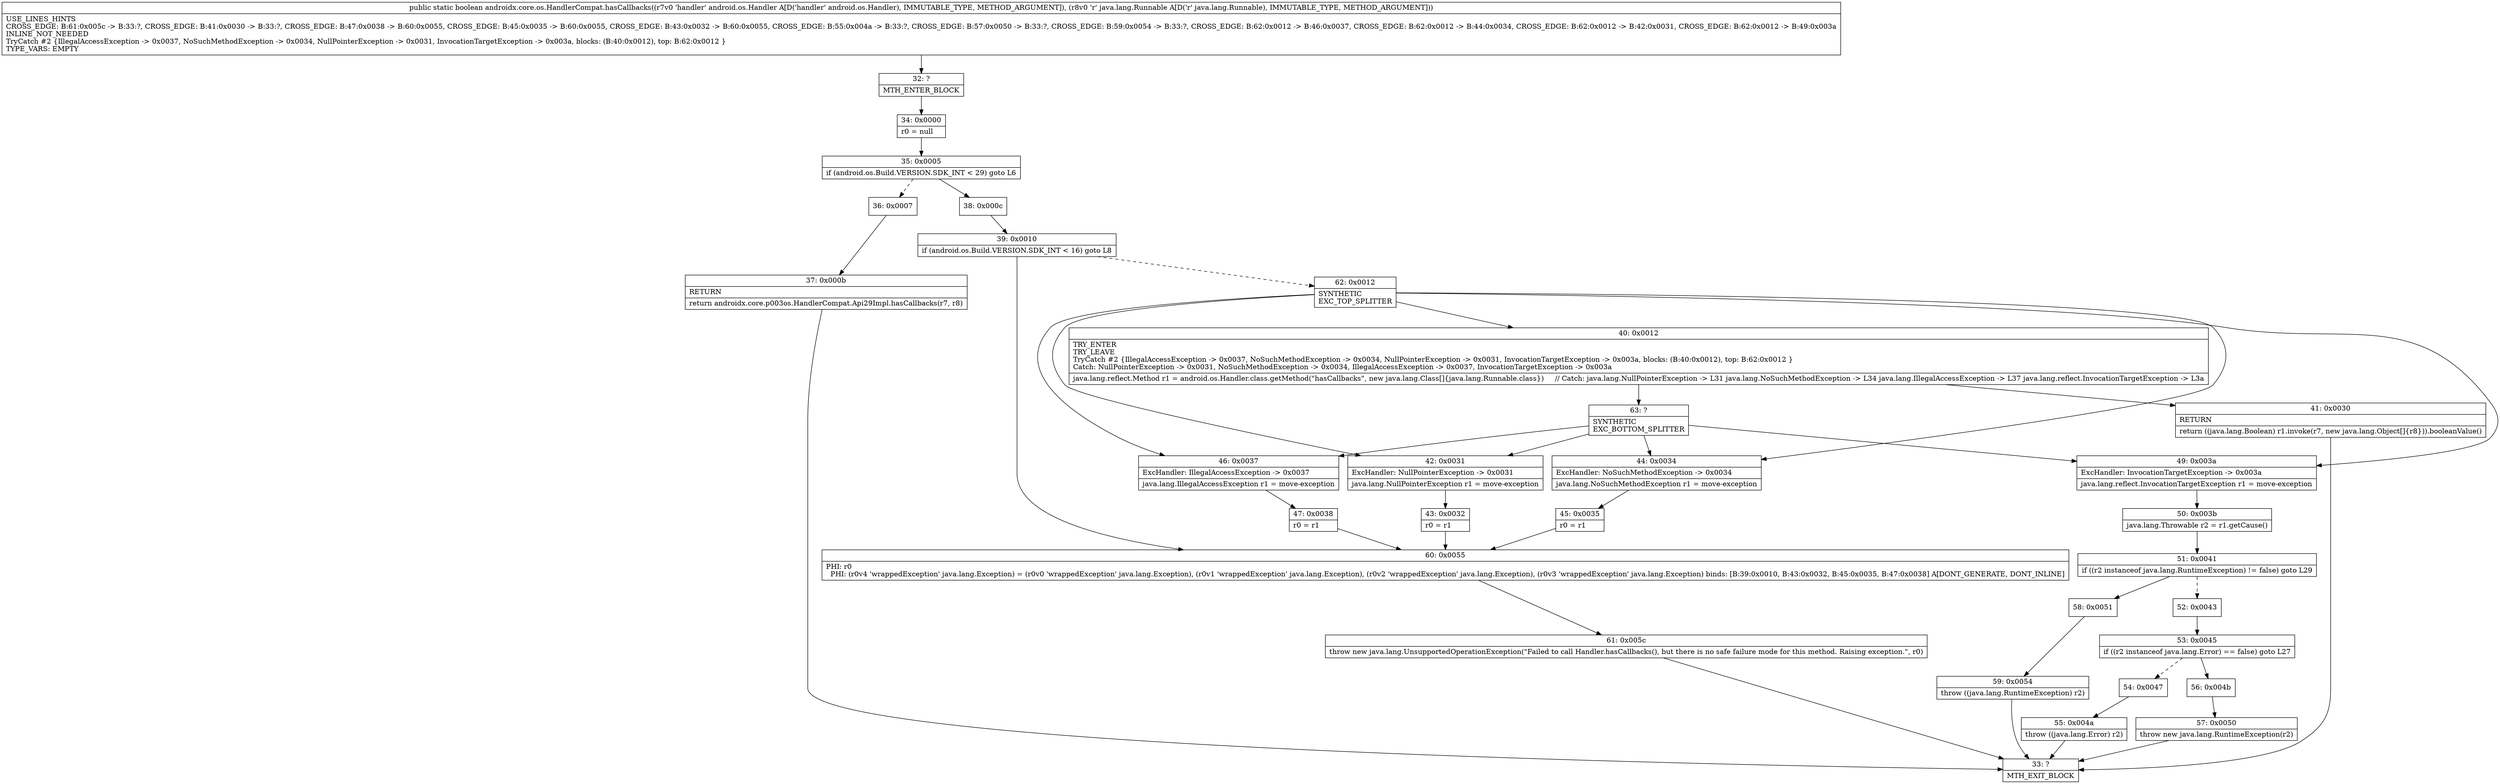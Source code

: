 digraph "CFG forandroidx.core.os.HandlerCompat.hasCallbacks(Landroid\/os\/Handler;Ljava\/lang\/Runnable;)Z" {
Node_32 [shape=record,label="{32\:\ ?|MTH_ENTER_BLOCK\l}"];
Node_34 [shape=record,label="{34\:\ 0x0000|r0 = null\l}"];
Node_35 [shape=record,label="{35\:\ 0x0005|if (android.os.Build.VERSION.SDK_INT \< 29) goto L6\l}"];
Node_36 [shape=record,label="{36\:\ 0x0007}"];
Node_37 [shape=record,label="{37\:\ 0x000b|RETURN\l|return androidx.core.p003os.HandlerCompat.Api29Impl.hasCallbacks(r7, r8)\l}"];
Node_33 [shape=record,label="{33\:\ ?|MTH_EXIT_BLOCK\l}"];
Node_38 [shape=record,label="{38\:\ 0x000c}"];
Node_39 [shape=record,label="{39\:\ 0x0010|if (android.os.Build.VERSION.SDK_INT \< 16) goto L8\l}"];
Node_60 [shape=record,label="{60\:\ 0x0055|PHI: r0 \l  PHI: (r0v4 'wrappedException' java.lang.Exception) = (r0v0 'wrappedException' java.lang.Exception), (r0v1 'wrappedException' java.lang.Exception), (r0v2 'wrappedException' java.lang.Exception), (r0v3 'wrappedException' java.lang.Exception) binds: [B:39:0x0010, B:43:0x0032, B:45:0x0035, B:47:0x0038] A[DONT_GENERATE, DONT_INLINE]\l}"];
Node_61 [shape=record,label="{61\:\ 0x005c|throw new java.lang.UnsupportedOperationException(\"Failed to call Handler.hasCallbacks(), but there is no safe failure mode for this method. Raising exception.\", r0)\l}"];
Node_62 [shape=record,label="{62\:\ 0x0012|SYNTHETIC\lEXC_TOP_SPLITTER\l}"];
Node_40 [shape=record,label="{40\:\ 0x0012|TRY_ENTER\lTRY_LEAVE\lTryCatch #2 \{IllegalAccessException \-\> 0x0037, NoSuchMethodException \-\> 0x0034, NullPointerException \-\> 0x0031, InvocationTargetException \-\> 0x003a, blocks: (B:40:0x0012), top: B:62:0x0012 \}\lCatch: NullPointerException \-\> 0x0031, NoSuchMethodException \-\> 0x0034, IllegalAccessException \-\> 0x0037, InvocationTargetException \-\> 0x003a\l|java.lang.reflect.Method r1 = android.os.Handler.class.getMethod(\"hasCallbacks\", new java.lang.Class[]\{java.lang.Runnable.class\})     \/\/ Catch: java.lang.NullPointerException \-\> L31 java.lang.NoSuchMethodException \-\> L34 java.lang.IllegalAccessException \-\> L37 java.lang.reflect.InvocationTargetException \-\> L3a\l}"];
Node_41 [shape=record,label="{41\:\ 0x0030|RETURN\l|return ((java.lang.Boolean) r1.invoke(r7, new java.lang.Object[]\{r8\})).booleanValue()\l}"];
Node_63 [shape=record,label="{63\:\ ?|SYNTHETIC\lEXC_BOTTOM_SPLITTER\l}"];
Node_46 [shape=record,label="{46\:\ 0x0037|ExcHandler: IllegalAccessException \-\> 0x0037\l|java.lang.IllegalAccessException r1 = move\-exception\l}"];
Node_47 [shape=record,label="{47\:\ 0x0038|r0 = r1\l}"];
Node_44 [shape=record,label="{44\:\ 0x0034|ExcHandler: NoSuchMethodException \-\> 0x0034\l|java.lang.NoSuchMethodException r1 = move\-exception\l}"];
Node_45 [shape=record,label="{45\:\ 0x0035|r0 = r1\l}"];
Node_42 [shape=record,label="{42\:\ 0x0031|ExcHandler: NullPointerException \-\> 0x0031\l|java.lang.NullPointerException r1 = move\-exception\l}"];
Node_43 [shape=record,label="{43\:\ 0x0032|r0 = r1\l}"];
Node_49 [shape=record,label="{49\:\ 0x003a|ExcHandler: InvocationTargetException \-\> 0x003a\l|java.lang.reflect.InvocationTargetException r1 = move\-exception\l}"];
Node_50 [shape=record,label="{50\:\ 0x003b|java.lang.Throwable r2 = r1.getCause()\l}"];
Node_51 [shape=record,label="{51\:\ 0x0041|if ((r2 instanceof java.lang.RuntimeException) != false) goto L29\l}"];
Node_52 [shape=record,label="{52\:\ 0x0043}"];
Node_53 [shape=record,label="{53\:\ 0x0045|if ((r2 instanceof java.lang.Error) == false) goto L27\l}"];
Node_54 [shape=record,label="{54\:\ 0x0047}"];
Node_55 [shape=record,label="{55\:\ 0x004a|throw ((java.lang.Error) r2)\l}"];
Node_56 [shape=record,label="{56\:\ 0x004b}"];
Node_57 [shape=record,label="{57\:\ 0x0050|throw new java.lang.RuntimeException(r2)\l}"];
Node_58 [shape=record,label="{58\:\ 0x0051}"];
Node_59 [shape=record,label="{59\:\ 0x0054|throw ((java.lang.RuntimeException) r2)\l}"];
MethodNode[shape=record,label="{public static boolean androidx.core.os.HandlerCompat.hasCallbacks((r7v0 'handler' android.os.Handler A[D('handler' android.os.Handler), IMMUTABLE_TYPE, METHOD_ARGUMENT]), (r8v0 'r' java.lang.Runnable A[D('r' java.lang.Runnable), IMMUTABLE_TYPE, METHOD_ARGUMENT]))  | USE_LINES_HINTS\lCROSS_EDGE: B:61:0x005c \-\> B:33:?, CROSS_EDGE: B:41:0x0030 \-\> B:33:?, CROSS_EDGE: B:47:0x0038 \-\> B:60:0x0055, CROSS_EDGE: B:45:0x0035 \-\> B:60:0x0055, CROSS_EDGE: B:43:0x0032 \-\> B:60:0x0055, CROSS_EDGE: B:55:0x004a \-\> B:33:?, CROSS_EDGE: B:57:0x0050 \-\> B:33:?, CROSS_EDGE: B:59:0x0054 \-\> B:33:?, CROSS_EDGE: B:62:0x0012 \-\> B:46:0x0037, CROSS_EDGE: B:62:0x0012 \-\> B:44:0x0034, CROSS_EDGE: B:62:0x0012 \-\> B:42:0x0031, CROSS_EDGE: B:62:0x0012 \-\> B:49:0x003a\lINLINE_NOT_NEEDED\lTryCatch #2 \{IllegalAccessException \-\> 0x0037, NoSuchMethodException \-\> 0x0034, NullPointerException \-\> 0x0031, InvocationTargetException \-\> 0x003a, blocks: (B:40:0x0012), top: B:62:0x0012 \}\lTYPE_VARS: EMPTY\l}"];
MethodNode -> Node_32;Node_32 -> Node_34;
Node_34 -> Node_35;
Node_35 -> Node_36[style=dashed];
Node_35 -> Node_38;
Node_36 -> Node_37;
Node_37 -> Node_33;
Node_38 -> Node_39;
Node_39 -> Node_60;
Node_39 -> Node_62[style=dashed];
Node_60 -> Node_61;
Node_61 -> Node_33;
Node_62 -> Node_40;
Node_62 -> Node_46;
Node_62 -> Node_44;
Node_62 -> Node_42;
Node_62 -> Node_49;
Node_40 -> Node_41;
Node_40 -> Node_63;
Node_41 -> Node_33;
Node_63 -> Node_46;
Node_63 -> Node_44;
Node_63 -> Node_42;
Node_63 -> Node_49;
Node_46 -> Node_47;
Node_47 -> Node_60;
Node_44 -> Node_45;
Node_45 -> Node_60;
Node_42 -> Node_43;
Node_43 -> Node_60;
Node_49 -> Node_50;
Node_50 -> Node_51;
Node_51 -> Node_52[style=dashed];
Node_51 -> Node_58;
Node_52 -> Node_53;
Node_53 -> Node_54[style=dashed];
Node_53 -> Node_56;
Node_54 -> Node_55;
Node_55 -> Node_33;
Node_56 -> Node_57;
Node_57 -> Node_33;
Node_58 -> Node_59;
Node_59 -> Node_33;
}


